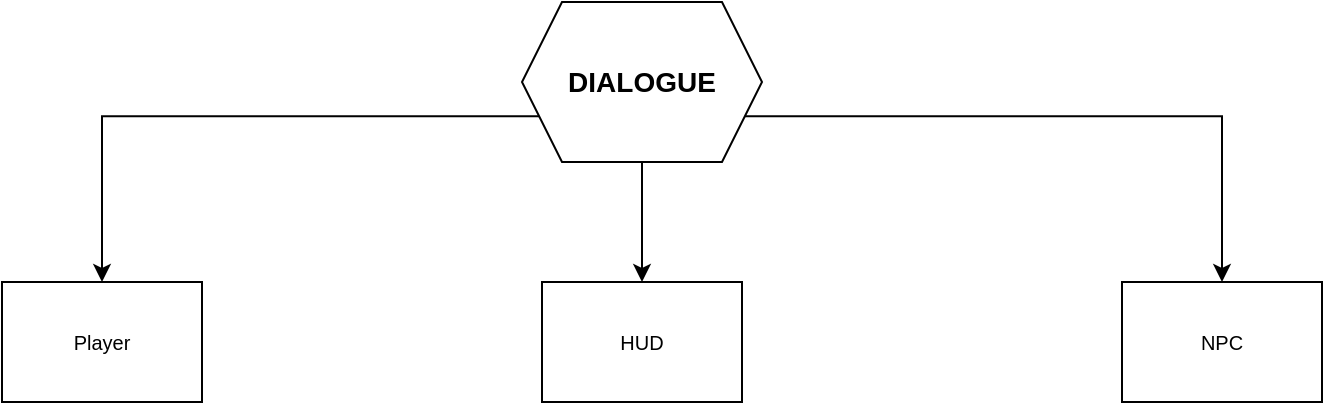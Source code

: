 <mxfile version="23.1.5" type="device">
  <diagram name="Page-1" id="p01yCD7ou03wPN-XnLRA">
    <mxGraphModel dx="1213" dy="909" grid="1" gridSize="10" guides="1" tooltips="1" connect="1" arrows="1" fold="1" page="1" pageScale="1" pageWidth="850" pageHeight="1100" math="0" shadow="0">
      <root>
        <mxCell id="0" />
        <mxCell id="1" parent="0" />
        <mxCell id="JJM2S3SJx-PYRHCOglHT-4" style="edgeStyle=orthogonalEdgeStyle;rounded=0;orthogonalLoop=1;jettySize=auto;html=1;exitX=0;exitY=0.75;exitDx=0;exitDy=0;" edge="1" parent="1" source="yLhyw3G5-8erD9NoncrK-2" target="JJM2S3SJx-PYRHCOglHT-1">
          <mxGeometry relative="1" as="geometry" />
        </mxCell>
        <mxCell id="JJM2S3SJx-PYRHCOglHT-5" style="edgeStyle=orthogonalEdgeStyle;rounded=0;orthogonalLoop=1;jettySize=auto;html=1;exitX=1;exitY=0.75;exitDx=0;exitDy=0;entryX=0.5;entryY=0;entryDx=0;entryDy=0;" edge="1" parent="1" source="yLhyw3G5-8erD9NoncrK-2" target="JJM2S3SJx-PYRHCOglHT-2">
          <mxGeometry relative="1" as="geometry" />
        </mxCell>
        <mxCell id="JJM2S3SJx-PYRHCOglHT-6" style="edgeStyle=orthogonalEdgeStyle;rounded=0;orthogonalLoop=1;jettySize=auto;html=1;exitX=0.5;exitY=1;exitDx=0;exitDy=0;entryX=0.5;entryY=0;entryDx=0;entryDy=0;" edge="1" parent="1" source="yLhyw3G5-8erD9NoncrK-2" target="JJM2S3SJx-PYRHCOglHT-3">
          <mxGeometry relative="1" as="geometry" />
        </mxCell>
        <mxCell id="yLhyw3G5-8erD9NoncrK-2" value="DIALOGUE" style="shape=hexagon;perimeter=hexagonPerimeter2;whiteSpace=wrap;html=1;fixedSize=1;fontSize=14;fontStyle=1" parent="1" vertex="1">
          <mxGeometry x="360" y="20" width="120" height="80" as="geometry" />
        </mxCell>
        <mxCell id="JJM2S3SJx-PYRHCOglHT-1" value="Player" style="rounded=0;whiteSpace=wrap;html=1;fontSize=10;" vertex="1" parent="1">
          <mxGeometry x="100" y="160" width="100" height="60" as="geometry" />
        </mxCell>
        <mxCell id="JJM2S3SJx-PYRHCOglHT-2" value="NPC" style="rounded=0;whiteSpace=wrap;html=1;fontSize=10;" vertex="1" parent="1">
          <mxGeometry x="660" y="160" width="100" height="60" as="geometry" />
        </mxCell>
        <mxCell id="JJM2S3SJx-PYRHCOglHT-3" value="HUD" style="rounded=0;whiteSpace=wrap;html=1;fontSize=10;" vertex="1" parent="1">
          <mxGeometry x="370" y="160" width="100" height="60" as="geometry" />
        </mxCell>
      </root>
    </mxGraphModel>
  </diagram>
</mxfile>
